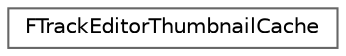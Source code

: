 digraph "Graphical Class Hierarchy"
{
 // INTERACTIVE_SVG=YES
 // LATEX_PDF_SIZE
  bgcolor="transparent";
  edge [fontname=Helvetica,fontsize=10,labelfontname=Helvetica,labelfontsize=10];
  node [fontname=Helvetica,fontsize=10,shape=box,height=0.2,width=0.4];
  rankdir="LR";
  Node0 [id="Node000000",label="FTrackEditorThumbnailCache",height=0.2,width=0.4,color="grey40", fillcolor="white", style="filled",URL="$d2/d3c/classFTrackEditorThumbnailCache.html",tooltip=" "];
}
